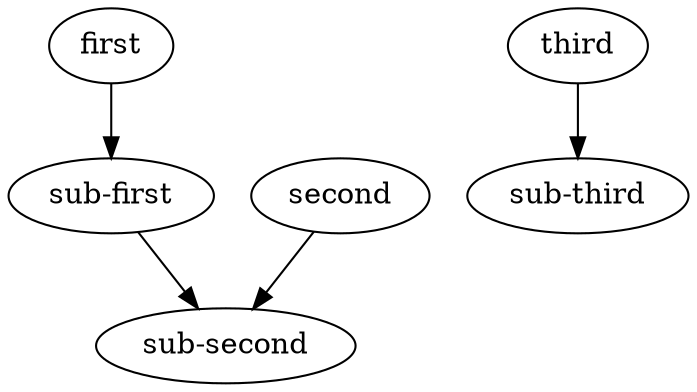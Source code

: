 digraph {
	first -> "sub-first"
	second -> "sub-second"
	"sub-first" -> "sub-second"
	third -> "sub-third"
}
